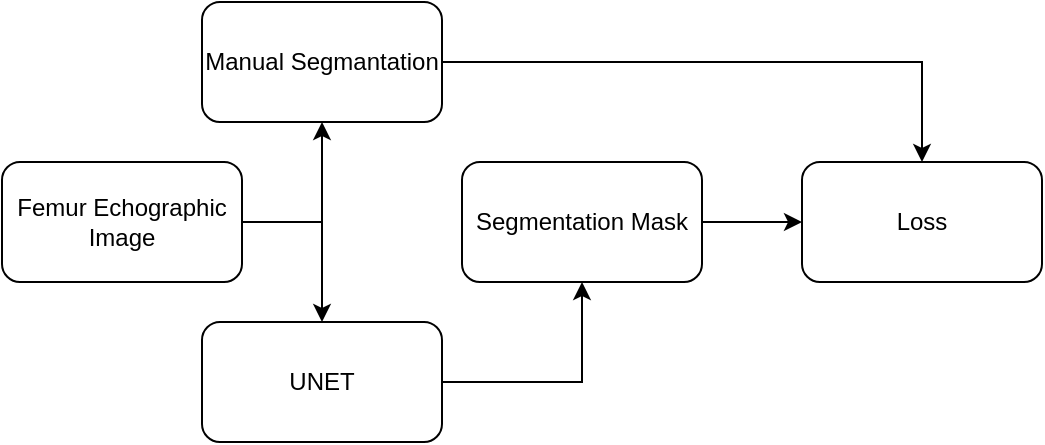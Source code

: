 <mxfile version="22.0.4" type="device">
  <diagram id="C5RBs43oDa-KdzZeNtuy" name="Page-1">
    <mxGraphModel dx="636" dy="352" grid="1" gridSize="10" guides="1" tooltips="1" connect="1" arrows="1" fold="1" page="1" pageScale="1" pageWidth="827" pageHeight="1169" math="0" shadow="0">
      <root>
        <mxCell id="WIyWlLk6GJQsqaUBKTNV-0" />
        <mxCell id="WIyWlLk6GJQsqaUBKTNV-1" parent="WIyWlLk6GJQsqaUBKTNV-0" />
        <mxCell id="Zbi2Qd3lEPx4yoOdt-xv-8" style="edgeStyle=orthogonalEdgeStyle;rounded=0;orthogonalLoop=1;jettySize=auto;html=1;exitX=1;exitY=0.5;exitDx=0;exitDy=0;entryX=0.5;entryY=0;entryDx=0;entryDy=0;" edge="1" parent="WIyWlLk6GJQsqaUBKTNV-1" source="gSVw7bB-gcc7wup2oOvx-0" target="gSVw7bB-gcc7wup2oOvx-3">
          <mxGeometry relative="1" as="geometry">
            <Array as="points">
              <mxPoint x="240" y="150" />
              <mxPoint x="240" y="200" />
            </Array>
          </mxGeometry>
        </mxCell>
        <mxCell id="Zbi2Qd3lEPx4yoOdt-xv-9" style="edgeStyle=orthogonalEdgeStyle;rounded=0;orthogonalLoop=1;jettySize=auto;html=1;exitX=1;exitY=0.5;exitDx=0;exitDy=0;entryX=0.5;entryY=1;entryDx=0;entryDy=0;" edge="1" parent="WIyWlLk6GJQsqaUBKTNV-1" source="gSVw7bB-gcc7wup2oOvx-0" target="gSVw7bB-gcc7wup2oOvx-1">
          <mxGeometry relative="1" as="geometry">
            <Array as="points">
              <mxPoint x="240" y="150" />
              <mxPoint x="240" y="100" />
            </Array>
          </mxGeometry>
        </mxCell>
        <mxCell id="gSVw7bB-gcc7wup2oOvx-0" value="Femur Echographic Image" style="rounded=1;whiteSpace=wrap;html=1;" vertex="1" parent="WIyWlLk6GJQsqaUBKTNV-1">
          <mxGeometry x="80" y="120" width="120" height="60" as="geometry" />
        </mxCell>
        <mxCell id="Zbi2Qd3lEPx4yoOdt-xv-14" style="edgeStyle=orthogonalEdgeStyle;rounded=0;orthogonalLoop=1;jettySize=auto;html=1;entryX=0.5;entryY=0;entryDx=0;entryDy=0;" edge="1" parent="WIyWlLk6GJQsqaUBKTNV-1" source="gSVw7bB-gcc7wup2oOvx-1" target="Zbi2Qd3lEPx4yoOdt-xv-2">
          <mxGeometry relative="1" as="geometry" />
        </mxCell>
        <mxCell id="gSVw7bB-gcc7wup2oOvx-1" value="&lt;div&gt;Manual Segmantation&lt;/div&gt;" style="rounded=1;whiteSpace=wrap;html=1;" vertex="1" parent="WIyWlLk6GJQsqaUBKTNV-1">
          <mxGeometry x="180" y="40" width="120" height="60" as="geometry" />
        </mxCell>
        <mxCell id="Zbi2Qd3lEPx4yoOdt-xv-13" style="edgeStyle=orthogonalEdgeStyle;rounded=0;orthogonalLoop=1;jettySize=auto;html=1;entryX=0.5;entryY=1;entryDx=0;entryDy=0;" edge="1" parent="WIyWlLk6GJQsqaUBKTNV-1" source="gSVw7bB-gcc7wup2oOvx-3" target="gSVw7bB-gcc7wup2oOvx-7">
          <mxGeometry relative="1" as="geometry" />
        </mxCell>
        <mxCell id="gSVw7bB-gcc7wup2oOvx-3" value="UNET" style="rounded=1;whiteSpace=wrap;html=1;" vertex="1" parent="WIyWlLk6GJQsqaUBKTNV-1">
          <mxGeometry x="180" y="200" width="120" height="60" as="geometry" />
        </mxCell>
        <mxCell id="Zbi2Qd3lEPx4yoOdt-xv-15" style="edgeStyle=orthogonalEdgeStyle;rounded=0;orthogonalLoop=1;jettySize=auto;html=1;entryX=0;entryY=0.5;entryDx=0;entryDy=0;" edge="1" parent="WIyWlLk6GJQsqaUBKTNV-1" source="gSVw7bB-gcc7wup2oOvx-7" target="Zbi2Qd3lEPx4yoOdt-xv-2">
          <mxGeometry relative="1" as="geometry" />
        </mxCell>
        <mxCell id="gSVw7bB-gcc7wup2oOvx-7" value="Segmentation Mask" style="rounded=1;whiteSpace=wrap;html=1;" vertex="1" parent="WIyWlLk6GJQsqaUBKTNV-1">
          <mxGeometry x="310" y="120" width="120" height="60" as="geometry" />
        </mxCell>
        <mxCell id="Zbi2Qd3lEPx4yoOdt-xv-2" value="&lt;div&gt;Loss&lt;br&gt;&lt;/div&gt;" style="whiteSpace=wrap;html=1;rounded=1;" vertex="1" parent="WIyWlLk6GJQsqaUBKTNV-1">
          <mxGeometry x="480" y="120" width="120" height="60" as="geometry" />
        </mxCell>
      </root>
    </mxGraphModel>
  </diagram>
</mxfile>
